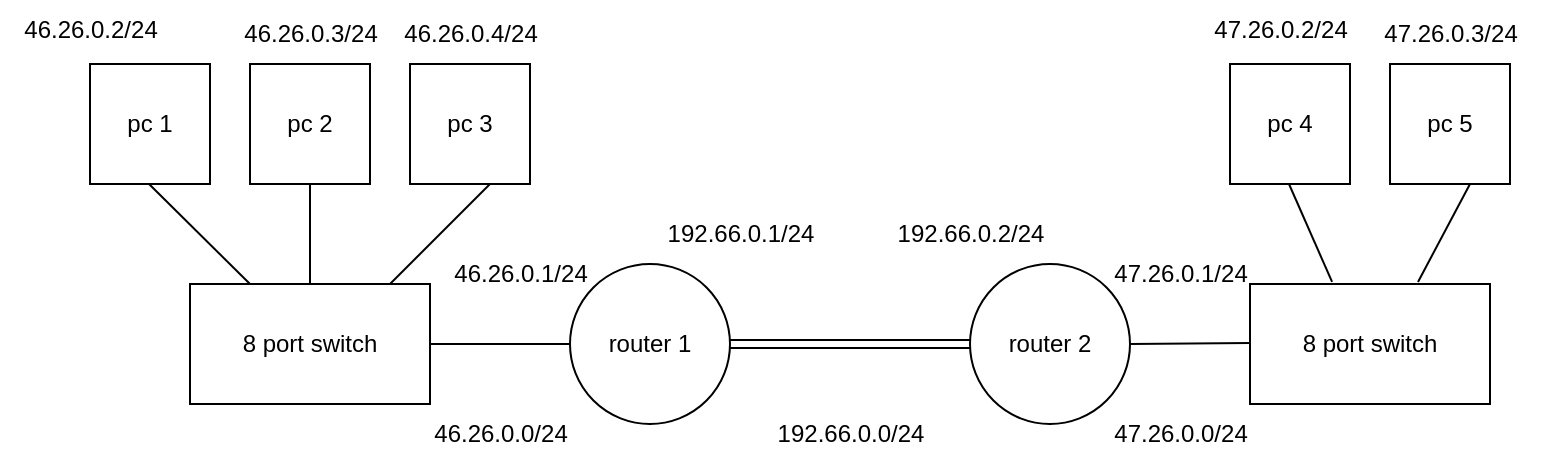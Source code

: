 <mxfile version="24.2.2" type="google">
  <diagram name="Page-1" id="2mOgMRaOgwee97mOUMlh">
    <mxGraphModel grid="1" page="1" gridSize="10" guides="1" tooltips="1" connect="1" arrows="1" fold="1" pageScale="1" pageWidth="827" pageHeight="1169" math="0" shadow="0">
      <root>
        <mxCell id="0" />
        <mxCell id="1" parent="0" />
        <mxCell id="NaPLUEEXEYmb0pdQJUKP-1" value="pc 1" style="whiteSpace=wrap;html=1;aspect=fixed;" vertex="1" parent="1">
          <mxGeometry x="60" y="120" width="60" height="60" as="geometry" />
        </mxCell>
        <mxCell id="NaPLUEEXEYmb0pdQJUKP-2" value="pc 2" style="whiteSpace=wrap;html=1;aspect=fixed;" vertex="1" parent="1">
          <mxGeometry x="140" y="120" width="60" height="60" as="geometry" />
        </mxCell>
        <mxCell id="NaPLUEEXEYmb0pdQJUKP-3" value="pc 3" style="whiteSpace=wrap;html=1;aspect=fixed;" vertex="1" parent="1">
          <mxGeometry x="220" y="120" width="60" height="60" as="geometry" />
        </mxCell>
        <mxCell id="NaPLUEEXEYmb0pdQJUKP-4" value="pc 5" style="whiteSpace=wrap;html=1;aspect=fixed;" vertex="1" parent="1">
          <mxGeometry x="710" y="120" width="60" height="60" as="geometry" />
        </mxCell>
        <mxCell id="NaPLUEEXEYmb0pdQJUKP-5" value="pc 4" style="whiteSpace=wrap;html=1;aspect=fixed;" vertex="1" parent="1">
          <mxGeometry x="630" y="120" width="60" height="60" as="geometry" />
        </mxCell>
        <mxCell id="NaPLUEEXEYmb0pdQJUKP-6" value="8 port switch" style="rounded=0;whiteSpace=wrap;html=1;" vertex="1" parent="1">
          <mxGeometry x="110" y="230" width="120" height="60" as="geometry" />
        </mxCell>
        <mxCell id="NaPLUEEXEYmb0pdQJUKP-8" value="8 port switch" style="rounded=0;whiteSpace=wrap;html=1;" vertex="1" parent="1">
          <mxGeometry x="640" y="230" width="120" height="60" as="geometry" />
        </mxCell>
        <mxCell id="NaPLUEEXEYmb0pdQJUKP-9" value="router 1" style="ellipse;whiteSpace=wrap;html=1;aspect=fixed;" vertex="1" parent="1">
          <mxGeometry x="300" y="220" width="80" height="80" as="geometry" />
        </mxCell>
        <mxCell id="NaPLUEEXEYmb0pdQJUKP-10" value="router 2" style="ellipse;whiteSpace=wrap;html=1;aspect=fixed;" vertex="1" parent="1">
          <mxGeometry x="500" y="220" width="80" height="80" as="geometry" />
        </mxCell>
        <mxCell id="NaPLUEEXEYmb0pdQJUKP-11" value="" style="shape=link;html=1;rounded=0;entryX=0;entryY=0.5;entryDx=0;entryDy=0;" edge="1" parent="1" target="NaPLUEEXEYmb0pdQJUKP-10">
          <mxGeometry width="100" relative="1" as="geometry">
            <mxPoint x="380" y="260" as="sourcePoint" />
            <mxPoint x="480" y="259.5" as="targetPoint" />
          </mxGeometry>
        </mxCell>
        <mxCell id="NaPLUEEXEYmb0pdQJUKP-12" value="" style="endArrow=none;html=1;rounded=0;exitX=1;exitY=0.5;exitDx=0;exitDy=0;" edge="1" parent="1" source="NaPLUEEXEYmb0pdQJUKP-6">
          <mxGeometry width="50" height="50" relative="1" as="geometry">
            <mxPoint x="250" y="310" as="sourcePoint" />
            <mxPoint x="300" y="260" as="targetPoint" />
          </mxGeometry>
        </mxCell>
        <mxCell id="NaPLUEEXEYmb0pdQJUKP-13" value="" style="endArrow=none;html=1;rounded=0;" edge="1" parent="1">
          <mxGeometry width="50" height="50" relative="1" as="geometry">
            <mxPoint x="580" y="260" as="sourcePoint" />
            <mxPoint x="640" y="259.5" as="targetPoint" />
          </mxGeometry>
        </mxCell>
        <mxCell id="NaPLUEEXEYmb0pdQJUKP-14" value="" style="endArrow=none;html=1;rounded=0;" edge="1" parent="1">
          <mxGeometry width="50" height="50" relative="1" as="geometry">
            <mxPoint x="210" y="230" as="sourcePoint" />
            <mxPoint x="260" y="180" as="targetPoint" />
          </mxGeometry>
        </mxCell>
        <mxCell id="NaPLUEEXEYmb0pdQJUKP-15" value="" style="endArrow=none;html=1;rounded=0;exitX=0.7;exitY=-0.017;exitDx=0;exitDy=0;exitPerimeter=0;" edge="1" parent="1" source="NaPLUEEXEYmb0pdQJUKP-8">
          <mxGeometry width="50" height="50" relative="1" as="geometry">
            <mxPoint x="700" y="230" as="sourcePoint" />
            <mxPoint x="750" y="180" as="targetPoint" />
          </mxGeometry>
        </mxCell>
        <mxCell id="NaPLUEEXEYmb0pdQJUKP-16" value="" style="endArrow=none;html=1;rounded=0;exitX=0.5;exitY=0;exitDx=0;exitDy=0;" edge="1" parent="1" source="NaPLUEEXEYmb0pdQJUKP-6">
          <mxGeometry width="50" height="50" relative="1" as="geometry">
            <mxPoint x="120" y="230" as="sourcePoint" />
            <mxPoint x="170" y="180" as="targetPoint" />
          </mxGeometry>
        </mxCell>
        <mxCell id="NaPLUEEXEYmb0pdQJUKP-17" value="" style="endArrow=none;html=1;rounded=0;exitX=0.342;exitY=-0.017;exitDx=0;exitDy=0;exitPerimeter=0;" edge="1" parent="1" source="NaPLUEEXEYmb0pdQJUKP-8">
          <mxGeometry width="50" height="50" relative="1" as="geometry">
            <mxPoint x="659.5" y="230" as="sourcePoint" />
            <mxPoint x="659.5" y="180" as="targetPoint" />
          </mxGeometry>
        </mxCell>
        <mxCell id="NaPLUEEXEYmb0pdQJUKP-18" value="" style="endArrow=none;html=1;rounded=0;exitX=0.25;exitY=0;exitDx=0;exitDy=0;" edge="1" parent="1" source="NaPLUEEXEYmb0pdQJUKP-6">
          <mxGeometry width="50" height="50" relative="1" as="geometry">
            <mxPoint x="89.5" y="230" as="sourcePoint" />
            <mxPoint x="89.5" y="180" as="targetPoint" />
          </mxGeometry>
        </mxCell>
        <mxCell id="NaPLUEEXEYmb0pdQJUKP-19" value="46.26.0.2/24" style="text;html=1;align=center;verticalAlign=middle;resizable=0;points=[];autosize=1;strokeColor=none;fillColor=none;" vertex="1" parent="1">
          <mxGeometry x="15" y="88" width="90" height="30" as="geometry" />
        </mxCell>
        <mxCell id="NaPLUEEXEYmb0pdQJUKP-20" value="46.26.0.3/24" style="text;html=1;align=center;verticalAlign=middle;resizable=0;points=[];autosize=1;strokeColor=none;fillColor=none;" vertex="1" parent="1">
          <mxGeometry x="125" y="90" width="90" height="30" as="geometry" />
        </mxCell>
        <mxCell id="NaPLUEEXEYmb0pdQJUKP-21" value="46.26.0.4/24" style="text;html=1;align=center;verticalAlign=middle;resizable=0;points=[];autosize=1;strokeColor=none;fillColor=none;" vertex="1" parent="1">
          <mxGeometry x="205" y="90" width="90" height="30" as="geometry" />
        </mxCell>
        <mxCell id="NaPLUEEXEYmb0pdQJUKP-22" value="46.26.0.0/24" style="text;html=1;align=center;verticalAlign=middle;resizable=0;points=[];autosize=1;strokeColor=none;fillColor=none;" vertex="1" parent="1">
          <mxGeometry x="220" y="290" width="90" height="30" as="geometry" />
        </mxCell>
        <mxCell id="NaPLUEEXEYmb0pdQJUKP-23" value="47.26.0.2/24" style="text;html=1;align=center;verticalAlign=middle;resizable=0;points=[];autosize=1;strokeColor=none;fillColor=none;" vertex="1" parent="1">
          <mxGeometry x="610" y="88" width="90" height="30" as="geometry" />
        </mxCell>
        <mxCell id="NaPLUEEXEYmb0pdQJUKP-24" value="47.26.0.3/24" style="text;html=1;align=center;verticalAlign=middle;resizable=0;points=[];autosize=1;strokeColor=none;fillColor=none;" vertex="1" parent="1">
          <mxGeometry x="695" y="90" width="90" height="30" as="geometry" />
        </mxCell>
        <mxCell id="NaPLUEEXEYmb0pdQJUKP-25" value="47.26.0.0/24" style="text;html=1;align=center;verticalAlign=middle;resizable=0;points=[];autosize=1;strokeColor=none;fillColor=none;" vertex="1" parent="1">
          <mxGeometry x="560" y="290" width="90" height="30" as="geometry" />
        </mxCell>
        <mxCell id="NaPLUEEXEYmb0pdQJUKP-26" value="192.66.0.1/24" style="text;html=1;align=center;verticalAlign=middle;resizable=0;points=[];autosize=1;strokeColor=none;fillColor=none;" vertex="1" parent="1">
          <mxGeometry x="335" y="190" width="100" height="30" as="geometry" />
        </mxCell>
        <mxCell id="NaPLUEEXEYmb0pdQJUKP-27" value="192.66.0.2/24" style="text;html=1;align=center;verticalAlign=middle;resizable=0;points=[];autosize=1;strokeColor=none;fillColor=none;" vertex="1" parent="1">
          <mxGeometry x="450" y="190" width="100" height="30" as="geometry" />
        </mxCell>
        <mxCell id="NaPLUEEXEYmb0pdQJUKP-28" value="192.66.0.0/24" style="text;html=1;align=center;verticalAlign=middle;resizable=0;points=[];autosize=1;strokeColor=none;fillColor=none;" vertex="1" parent="1">
          <mxGeometry x="390" y="290" width="100" height="30" as="geometry" />
        </mxCell>
        <mxCell id="NaPLUEEXEYmb0pdQJUKP-29" value="46.26.0.1/24" style="text;html=1;align=center;verticalAlign=middle;resizable=0;points=[];autosize=1;strokeColor=none;fillColor=none;" vertex="1" parent="1">
          <mxGeometry x="230" y="210" width="90" height="30" as="geometry" />
        </mxCell>
        <mxCell id="NaPLUEEXEYmb0pdQJUKP-30" value="47.26.0.1/24" style="text;html=1;align=center;verticalAlign=middle;resizable=0;points=[];autosize=1;strokeColor=none;fillColor=none;" vertex="1" parent="1">
          <mxGeometry x="560" y="210" width="90" height="30" as="geometry" />
        </mxCell>
      </root>
    </mxGraphModel>
  </diagram>
</mxfile>
